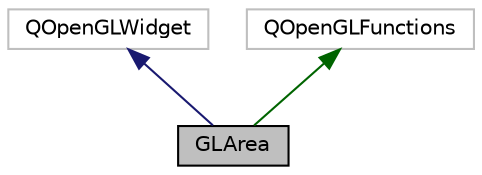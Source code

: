 digraph "GLArea"
{
  edge [fontname="Helvetica",fontsize="10",labelfontname="Helvetica",labelfontsize="10"];
  node [fontname="Helvetica",fontsize="10",shape=record];
  Node0 [label="GLArea",height=0.2,width=0.4,color="black", fillcolor="grey75", style="filled", fontcolor="black"];
  Node1 -> Node0 [dir="back",color="midnightblue",fontsize="10",style="solid",fontname="Helvetica"];
  Node1 [label="QOpenGLWidget",height=0.2,width=0.4,color="grey75", fillcolor="white", style="filled"];
  Node2 -> Node0 [dir="back",color="darkgreen",fontsize="10",style="solid",fontname="Helvetica"];
  Node2 [label="QOpenGLFunctions",height=0.2,width=0.4,color="grey75", fillcolor="white", style="filled"];
}
